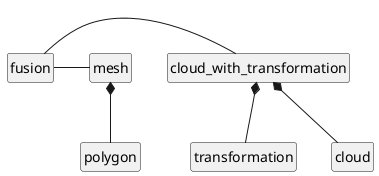 @startuml
	skinparam monochrome true
	skinparam shadowing false
	hide circle
	hide empty members

	class cloud{}
	class transformation{}
	class cloud_with_transformation{}

	class fusion{}
	class mesh{}
	class polygon{}

	cloud_with_transformation *-- transformation
	cloud_with_transformation *-- cloud
	fusion - cloud_with_transformation
	fusion - mesh
	mesh *-- polygon

@enduml
